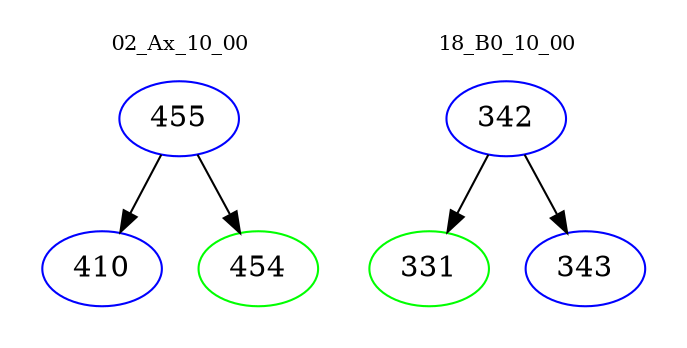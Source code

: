 digraph{
subgraph cluster_0 {
color = white
label = "02_Ax_10_00";
fontsize=10;
T0_455 [label="455", color="blue"]
T0_455 -> T0_410 [color="black"]
T0_410 [label="410", color="blue"]
T0_455 -> T0_454 [color="black"]
T0_454 [label="454", color="green"]
}
subgraph cluster_1 {
color = white
label = "18_B0_10_00";
fontsize=10;
T1_342 [label="342", color="blue"]
T1_342 -> T1_331 [color="black"]
T1_331 [label="331", color="green"]
T1_342 -> T1_343 [color="black"]
T1_343 [label="343", color="blue"]
}
}
